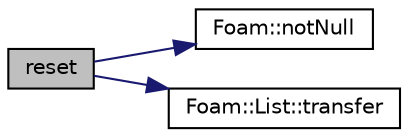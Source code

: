 digraph "reset"
{
  bgcolor="transparent";
  edge [fontname="Helvetica",fontsize="10",labelfontname="Helvetica",labelfontsize="10"];
  node [fontname="Helvetica",fontsize="10",shape=record];
  rankdir="LR";
  Node788 [label="reset",height=0.2,width=0.4,color="black", fillcolor="grey75", style="filled", fontcolor="black"];
  Node788 -> Node789 [color="midnightblue",fontsize="10",style="solid",fontname="Helvetica"];
  Node789 [label="Foam::notNull",height=0.2,width=0.4,color="black",URL="$a21851.html#a86b78efa204a96e7e7ef82a2df3571d6",tooltip="Return true if t is not a reference to the nullObject of type T. "];
  Node788 -> Node790 [color="midnightblue",fontsize="10",style="solid",fontname="Helvetica"];
  Node790 [label="Foam::List::transfer",height=0.2,width=0.4,color="black",URL="$a26833.html#a25ad1d2084d16b234b0cf91c07e832c0",tooltip="Transfer the contents of the argument List into this list. "];
}
